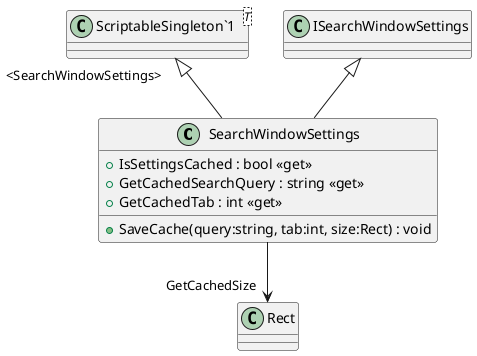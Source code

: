 @startuml
class SearchWindowSettings {
    + IsSettingsCached : bool <<get>>
    + GetCachedSearchQuery : string <<get>>
    + GetCachedTab : int <<get>>
    + SaveCache(query:string, tab:int, size:Rect) : void
}
class "ScriptableSingleton`1"<T> {
}
"ScriptableSingleton`1" "<SearchWindowSettings>" <|-- SearchWindowSettings
ISearchWindowSettings <|-- SearchWindowSettings
SearchWindowSettings --> "GetCachedSize" Rect
@enduml
